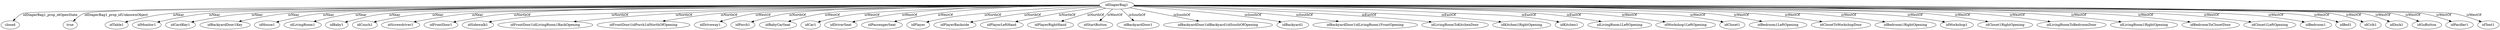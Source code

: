 strict digraph  {
idDiaperBag1 [node_type=entity_node];
closed [node_type=property_node];
true [node_type=property_node];
idTable1 [node_type=entity_node];
idMonitor1 [node_type=entity_node];
idCardKey1 [node_type=entity_node];
idBackyardDoor1Key [node_type=entity_node];
idHouse1 [node_type=entity_node];
idLivingRoom1 [node_type=entity_node];
idBaby1 [node_type=entity_node];
idCouch1 [node_type=entity_node];
idScrewdriver1 [node_type=entity_node];
idFrontDoor1 [node_type=entity_node];
idSidewalk1 [node_type=entity_node];
idFrontDoor1idLivingRoom1BackOpening [node_type=entity_node];
idFrontDoor1idPorch1idNorthOfOpening [node_type=entity_node];
idDriveway1 [node_type=entity_node];
idPorch1 [node_type=entity_node];
idBabyCarSeat [node_type=entity_node];
idCar1 [node_type=entity_node];
idDriverSeat [node_type=entity_node];
idPassengerSeat [node_type=entity_node];
idPlayer [node_type=entity_node];
idPlayerBackside [node_type=entity_node];
idPlayerLeftHand [node_type=entity_node];
idPlayerRightHand [node_type=entity_node];
idStartButton [node_type=entity_node];
idBackyardDoor1 [node_type=entity_node];
idBackyardDoor1idBackyard1idSouthOfOpening [node_type=entity_node];
idBackyard1 [node_type=entity_node];
idBackyardDoor1idLivingRoom1FrontOpening [node_type=entity_node];
idLivingRoomToKitchenDoor [node_type=entity_node];
idKitchen1RightOpening [node_type=entity_node];
idKitchen1 [node_type=entity_node];
idLivingRoom1LeftOpening [node_type=entity_node];
idWorkshop1LeftOpening [node_type=entity_node];
idCloset1 [node_type=entity_node];
idBedroom1LeftOpening [node_type=entity_node];
idClosetToWorkshopDoor [node_type=entity_node];
idBedroom1RightOpening [node_type=entity_node];
idWorkshop1 [node_type=entity_node];
idCloset1RightOpening [node_type=entity_node];
idLivingRoomToBedroomDoor [node_type=entity_node];
idLivingRoom1RightOpening [node_type=entity_node];
idBedroomToClosetDoor [node_type=entity_node];
idCloset1LeftOpening [node_type=entity_node];
idBedroom1 [node_type=entity_node];
idBed1 [node_type=entity_node];
idCrib1 [node_type=entity_node];
idDock1 [node_type=entity_node];
idGoButton [node_type=entity_node];
idPacifier1 [node_type=entity_node];
idTent1 [node_type=entity_node];
idDiaperBag1 -> closed  [edge_type=property, label=idDiaperBag1_prop_idOpenState];
idDiaperBag1 -> true  [edge_type=property, label=idDiaperBag1_prop_idUnknownObject];
idDiaperBag1 -> idTable1  [edge_type=relationship, label=isNear];
idDiaperBag1 -> idMonitor1  [edge_type=relationship, label=isNear];
idDiaperBag1 -> idCardKey1  [edge_type=relationship, label=isNear];
idDiaperBag1 -> idBackyardDoor1Key  [edge_type=relationship, label=isNear];
idDiaperBag1 -> idHouse1  [edge_type=relationship, label=isNear];
idDiaperBag1 -> idLivingRoom1  [edge_type=relationship, label=isNear];
idDiaperBag1 -> idBaby1  [edge_type=relationship, label=isNear];
idDiaperBag1 -> idCouch1  [edge_type=relationship, label=isNear];
idDiaperBag1 -> idScrewdriver1  [edge_type=relationship, label=isNear];
idDiaperBag1 -> idFrontDoor1  [edge_type=relationship, label=isNorthOf];
idDiaperBag1 -> idSidewalk1  [edge_type=relationship, label=isNorthOf];
idDiaperBag1 -> idFrontDoor1idLivingRoom1BackOpening  [edge_type=relationship, label=isNorthOf];
idDiaperBag1 -> idFrontDoor1idPorch1idNorthOfOpening  [edge_type=relationship, label=isNorthOf];
idDiaperBag1 -> idDriveway1  [edge_type=relationship, label=isWestOf];
idDiaperBag1 -> idPorch1  [edge_type=relationship, label=isNorthOf];
idDiaperBag1 -> idBabyCarSeat  [edge_type=relationship, label=isWestOf];
idDiaperBag1 -> idCar1  [edge_type=relationship, label=isWestOf];
idDiaperBag1 -> idDriverSeat  [edge_type=relationship, label=isWestOf];
idDiaperBag1 -> idPassengerSeat  [edge_type=relationship, label=isWestOf];
idDiaperBag1 -> idPlayer  [edge_type=relationship, label=isNorthOf];
idDiaperBag1 -> idPlayerBackside  [edge_type=relationship, label=isNorthOf];
idDiaperBag1 -> idPlayerLeftHand  [edge_type=relationship, label=isNorthOf];
idDiaperBag1 -> idPlayerRightHand  [edge_type=relationship, label=isNorthOf];
idDiaperBag1 -> idStartButton  [edge_type=relationship, label=isWestOf];
idDiaperBag1 -> idBackyardDoor1  [edge_type=relationship, label=isSouthOf];
idDiaperBag1 -> idBackyardDoor1idBackyard1idSouthOfOpening  [edge_type=relationship, label=isSouthOf];
idDiaperBag1 -> idBackyard1  [edge_type=relationship, label=isSouthOf];
idDiaperBag1 -> idBackyardDoor1idLivingRoom1FrontOpening  [edge_type=relationship, label=isSouthOf];
idDiaperBag1 -> idLivingRoomToKitchenDoor  [edge_type=relationship, label=isEastOf];
idDiaperBag1 -> idKitchen1RightOpening  [edge_type=relationship, label=isEastOf];
idDiaperBag1 -> idKitchen1  [edge_type=relationship, label=isEastOf];
idDiaperBag1 -> idLivingRoom1LeftOpening  [edge_type=relationship, label=isEastOf];
idDiaperBag1 -> idWorkshop1LeftOpening  [edge_type=relationship, label=isWestOf];
idDiaperBag1 -> idCloset1  [edge_type=relationship, label=isWestOf];
idDiaperBag1 -> idBedroom1LeftOpening  [edge_type=relationship, label=isWestOf];
idDiaperBag1 -> idClosetToWorkshopDoor  [edge_type=relationship, label=isWestOf];
idDiaperBag1 -> idBedroom1RightOpening  [edge_type=relationship, label=isWestOf];
idDiaperBag1 -> idWorkshop1  [edge_type=relationship, label=isWestOf];
idDiaperBag1 -> idCloset1RightOpening  [edge_type=relationship, label=isWestOf];
idDiaperBag1 -> idLivingRoomToBedroomDoor  [edge_type=relationship, label=isWestOf];
idDiaperBag1 -> idLivingRoom1RightOpening  [edge_type=relationship, label=isWestOf];
idDiaperBag1 -> idBedroomToClosetDoor  [edge_type=relationship, label=isWestOf];
idDiaperBag1 -> idCloset1LeftOpening  [edge_type=relationship, label=isWestOf];
idDiaperBag1 -> idBedroom1  [edge_type=relationship, label=isWestOf];
idDiaperBag1 -> idBed1  [edge_type=relationship, label=isWestOf];
idDiaperBag1 -> idCrib1  [edge_type=relationship, label=isWestOf];
idDiaperBag1 -> idDock1  [edge_type=relationship, label=isWestOf];
idDiaperBag1 -> idGoButton  [edge_type=relationship, label=isWestOf];
idDiaperBag1 -> idPacifier1  [edge_type=relationship, label=isWestOf];
idDiaperBag1 -> idTent1  [edge_type=relationship, label=isWestOf];
}
